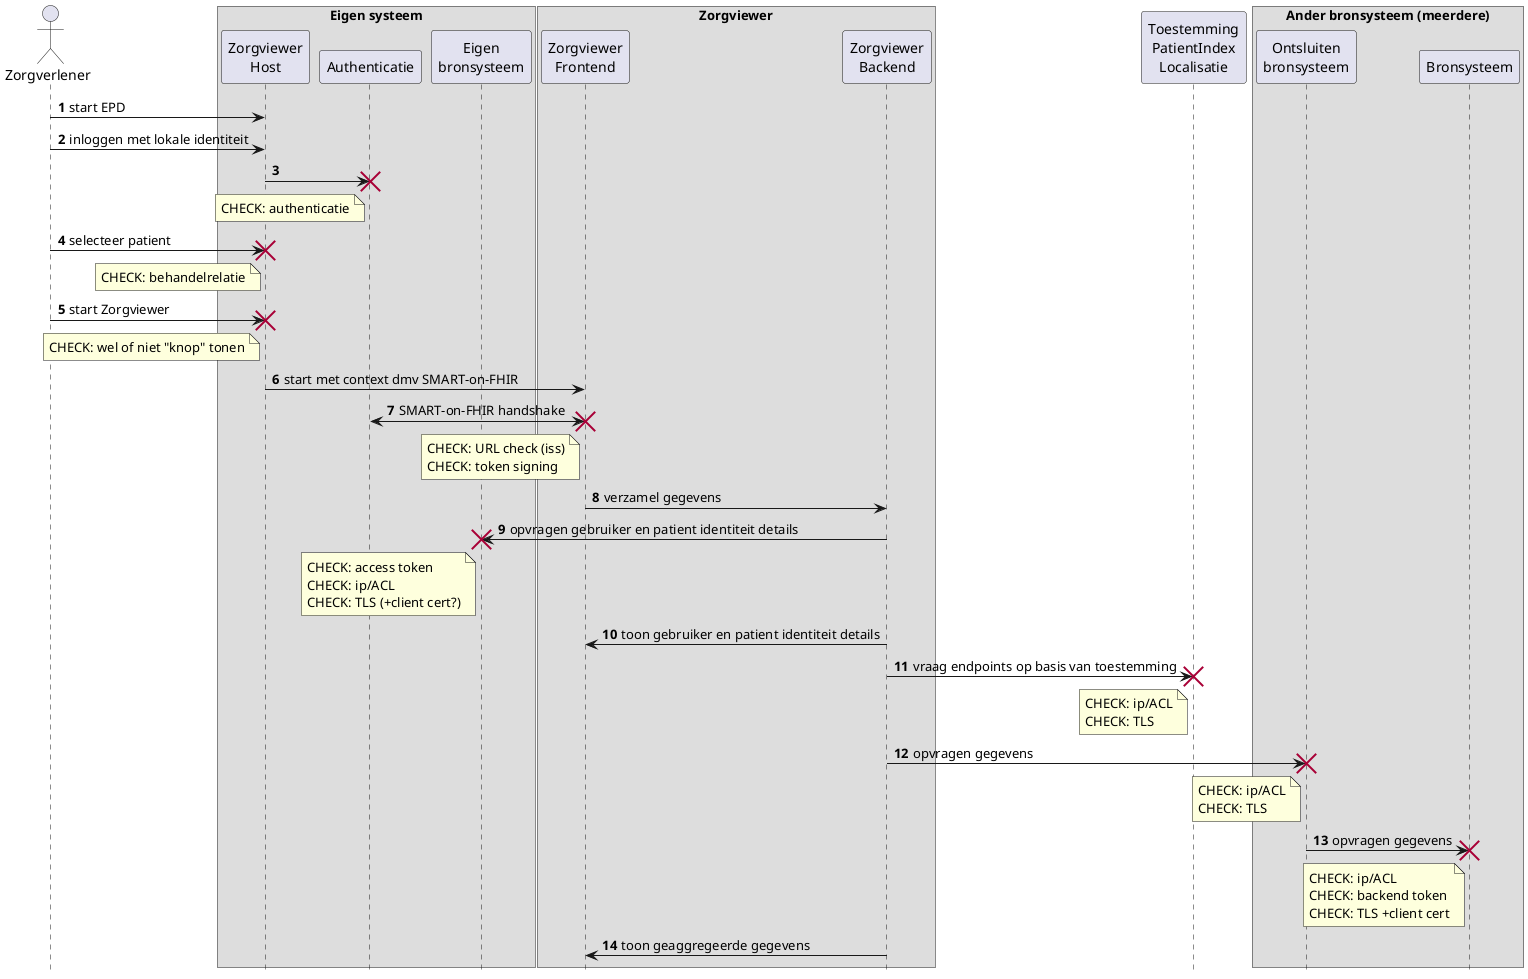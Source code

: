@startuml
hide footbox
autonumber

actor Zorgverlener
box "Eigen systeem"
  participant "Zorgviewer\nHost" as Host
  participant Authenticatie
  participant "Eigen\nbronsysteem" as EBron
end box
box "Zorgviewer"
  participant "Zorgviewer\nFrontend" as ZVFE
  participant "Zorgviewer\nBackend" as ZVBE
end box
participant "Toestemming\nPatientIndex\nLocalisatie" as Toestemming
box "Ander bronsysteem (meerdere)"
  participant "Ontsluiten\nbronsysteem" as AOBron
  participant "Bronsysteem" as ABron
end box

Zorgverlener->Host: start EPD
Zorgverlener->Host: inloggen met lokale identiteit
Host->Authenticatie
note left Authenticatie
  CHECK: authenticatie
end note
destroy Authenticatie
Zorgverlener->Host: selecteer patient
note left Host
  CHECK: behandelrelatie
end note
destroy Host
Zorgverlener->Host: start Zorgviewer
destroy Host
note left Host
  CHECK: wel of niet "knop" tonen
end note

Host->ZVFE: start met context dmv SMART-on-FHIR
ZVFE<->Authenticatie: SMART-on-FHIR handshake
note left ZVFE
  CHECK: URL check (iss)
  CHECK: token signing
end note
destroy ZVFE
ZVFE->ZVBE: verzamel gegevens
ZVBE->EBron: opvragen gebruiker en patient identiteit details
note left EBron
  CHECK: access token
  CHECK: ip/ACL
  CHECK: TLS (+client cert?)
end note
destroy EBron
ZVBE->ZVFE: toon gebruiker en patient identiteit details

ZVBE->Toestemming: vraag endpoints op basis van toestemming
note left Toestemming
  CHECK: ip/ACL
  CHECK: TLS
end note
destroy Toestemming

ZVBE->AOBron: opvragen gegevens
note left AOBron
  CHECK: ip/ACL
  CHECK: TLS
end note
destroy AOBron
AOBron->ABron: opvragen gegevens
note left ABron
  CHECK: ip/ACL
  CHECK: backend token
  CHECK: TLS +client cert
end note
destroy ABron

ZVBE->ZVFE: toon geaggregeerde gegevens

@enduml